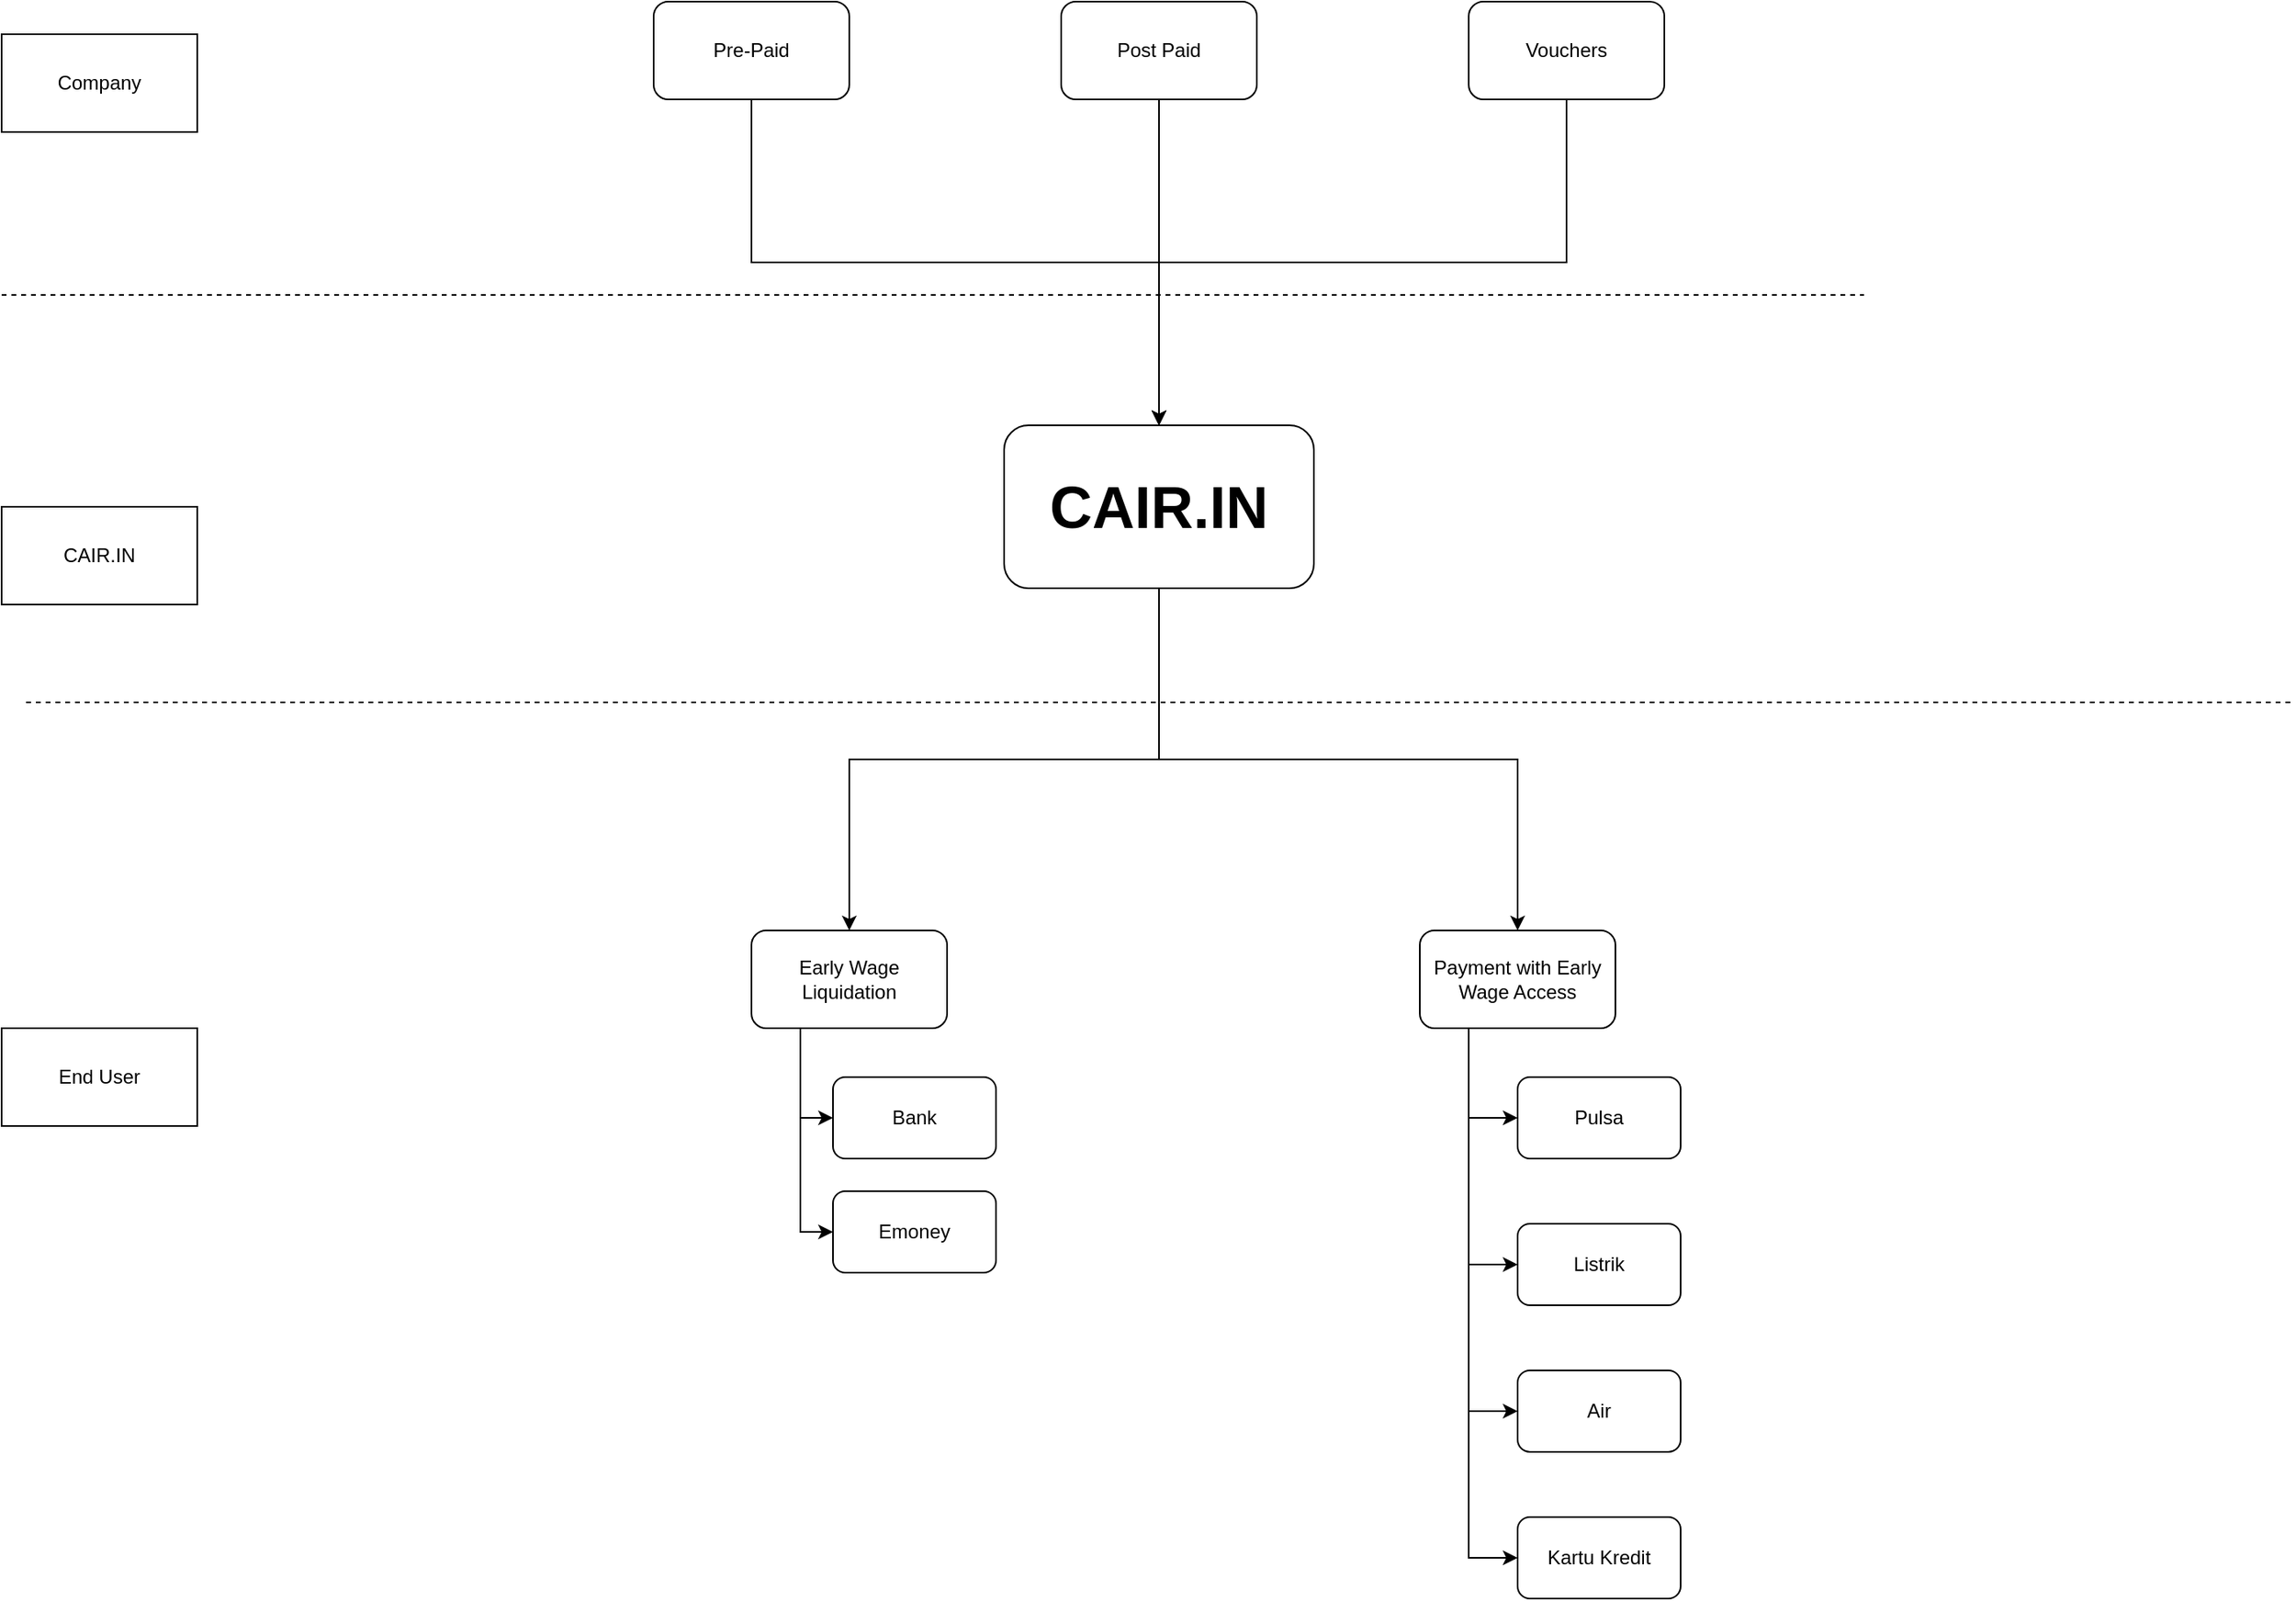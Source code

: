<mxfile version="16.5.3" type="github">
  <diagram id="juJUYdhsY8R3jdccG2Nd" name="Page-1">
    <mxGraphModel dx="1738" dy="1022" grid="1" gridSize="10" guides="1" tooltips="1" connect="1" arrows="1" fold="1" page="1" pageScale="1" pageWidth="850" pageHeight="1100" math="0" shadow="0">
      <root>
        <mxCell id="0" />
        <mxCell id="1" parent="0" />
        <mxCell id="P8W1ZzxDksONGK-kBhTN-12" style="edgeStyle=orthogonalEdgeStyle;rounded=0;orthogonalLoop=1;jettySize=auto;html=1;exitX=0.5;exitY=1;exitDx=0;exitDy=0;entryX=0.5;entryY=0;entryDx=0;entryDy=0;" edge="1" parent="1" source="P8W1ZzxDksONGK-kBhTN-1" target="P8W1ZzxDksONGK-kBhTN-3">
          <mxGeometry relative="1" as="geometry" />
        </mxCell>
        <mxCell id="P8W1ZzxDksONGK-kBhTN-13" style="edgeStyle=orthogonalEdgeStyle;rounded=0;orthogonalLoop=1;jettySize=auto;html=1;exitX=0.5;exitY=1;exitDx=0;exitDy=0;" edge="1" parent="1" source="P8W1ZzxDksONGK-kBhTN-1" target="P8W1ZzxDksONGK-kBhTN-2">
          <mxGeometry relative="1" as="geometry" />
        </mxCell>
        <mxCell id="P8W1ZzxDksONGK-kBhTN-1" value="CAIR.IN" style="rounded=1;whiteSpace=wrap;html=1;strokeWidth=1;fontSize=36;fontStyle=1" vertex="1" parent="1">
          <mxGeometry x="685" y="440" width="190" height="100" as="geometry" />
        </mxCell>
        <mxCell id="P8W1ZzxDksONGK-kBhTN-16" style="edgeStyle=orthogonalEdgeStyle;rounded=0;orthogonalLoop=1;jettySize=auto;html=1;exitX=0.25;exitY=1;exitDx=0;exitDy=0;entryX=0;entryY=0.5;entryDx=0;entryDy=0;" edge="1" parent="1" source="P8W1ZzxDksONGK-kBhTN-2" target="P8W1ZzxDksONGK-kBhTN-14">
          <mxGeometry relative="1" as="geometry" />
        </mxCell>
        <mxCell id="P8W1ZzxDksONGK-kBhTN-17" style="edgeStyle=orthogonalEdgeStyle;rounded=0;orthogonalLoop=1;jettySize=auto;html=1;exitX=0.25;exitY=1;exitDx=0;exitDy=0;entryX=0;entryY=0.5;entryDx=0;entryDy=0;" edge="1" parent="1" source="P8W1ZzxDksONGK-kBhTN-2" target="P8W1ZzxDksONGK-kBhTN-15">
          <mxGeometry relative="1" as="geometry" />
        </mxCell>
        <mxCell id="P8W1ZzxDksONGK-kBhTN-2" value="Early Wage Liquidation" style="rounded=1;whiteSpace=wrap;html=1;" vertex="1" parent="1">
          <mxGeometry x="530" y="750" width="120" height="60" as="geometry" />
        </mxCell>
        <mxCell id="P8W1ZzxDksONGK-kBhTN-8" style="edgeStyle=orthogonalEdgeStyle;rounded=0;orthogonalLoop=1;jettySize=auto;html=1;exitX=0.25;exitY=1;exitDx=0;exitDy=0;entryX=0;entryY=0.5;entryDx=0;entryDy=0;" edge="1" parent="1" source="P8W1ZzxDksONGK-kBhTN-3" target="P8W1ZzxDksONGK-kBhTN-4">
          <mxGeometry relative="1" as="geometry" />
        </mxCell>
        <mxCell id="P8W1ZzxDksONGK-kBhTN-9" style="edgeStyle=orthogonalEdgeStyle;rounded=0;orthogonalLoop=1;jettySize=auto;html=1;exitX=0.25;exitY=1;exitDx=0;exitDy=0;entryX=0;entryY=0.5;entryDx=0;entryDy=0;" edge="1" parent="1" source="P8W1ZzxDksONGK-kBhTN-3" target="P8W1ZzxDksONGK-kBhTN-5">
          <mxGeometry relative="1" as="geometry" />
        </mxCell>
        <mxCell id="P8W1ZzxDksONGK-kBhTN-10" style="edgeStyle=orthogonalEdgeStyle;rounded=0;orthogonalLoop=1;jettySize=auto;html=1;exitX=0.25;exitY=1;exitDx=0;exitDy=0;entryX=0;entryY=0.5;entryDx=0;entryDy=0;" edge="1" parent="1" source="P8W1ZzxDksONGK-kBhTN-3" target="P8W1ZzxDksONGK-kBhTN-6">
          <mxGeometry relative="1" as="geometry" />
        </mxCell>
        <mxCell id="P8W1ZzxDksONGK-kBhTN-11" style="edgeStyle=orthogonalEdgeStyle;rounded=0;orthogonalLoop=1;jettySize=auto;html=1;exitX=0.25;exitY=1;exitDx=0;exitDy=0;entryX=0;entryY=0.5;entryDx=0;entryDy=0;" edge="1" parent="1" source="P8W1ZzxDksONGK-kBhTN-3" target="P8W1ZzxDksONGK-kBhTN-7">
          <mxGeometry relative="1" as="geometry" />
        </mxCell>
        <mxCell id="P8W1ZzxDksONGK-kBhTN-3" value="Payment with Early Wage Access" style="rounded=1;whiteSpace=wrap;html=1;" vertex="1" parent="1">
          <mxGeometry x="940" y="750" width="120" height="60" as="geometry" />
        </mxCell>
        <mxCell id="P8W1ZzxDksONGK-kBhTN-4" value="Pulsa" style="rounded=1;whiteSpace=wrap;html=1;" vertex="1" parent="1">
          <mxGeometry x="1000" y="840" width="100" height="50" as="geometry" />
        </mxCell>
        <mxCell id="P8W1ZzxDksONGK-kBhTN-5" value="Listrik" style="rounded=1;whiteSpace=wrap;html=1;" vertex="1" parent="1">
          <mxGeometry x="1000" y="930" width="100" height="50" as="geometry" />
        </mxCell>
        <mxCell id="P8W1ZzxDksONGK-kBhTN-6" value="Air" style="rounded=1;whiteSpace=wrap;html=1;" vertex="1" parent="1">
          <mxGeometry x="1000" y="1020" width="100" height="50" as="geometry" />
        </mxCell>
        <mxCell id="P8W1ZzxDksONGK-kBhTN-7" value="Kartu Kredit" style="rounded=1;whiteSpace=wrap;html=1;" vertex="1" parent="1">
          <mxGeometry x="1000" y="1110" width="100" height="50" as="geometry" />
        </mxCell>
        <mxCell id="P8W1ZzxDksONGK-kBhTN-14" value="Bank" style="rounded=1;whiteSpace=wrap;html=1;" vertex="1" parent="1">
          <mxGeometry x="580" y="840" width="100" height="50" as="geometry" />
        </mxCell>
        <mxCell id="P8W1ZzxDksONGK-kBhTN-15" value="Emoney" style="rounded=1;whiteSpace=wrap;html=1;" vertex="1" parent="1">
          <mxGeometry x="580" y="910" width="100" height="50" as="geometry" />
        </mxCell>
        <mxCell id="P8W1ZzxDksONGK-kBhTN-20" style="edgeStyle=orthogonalEdgeStyle;rounded=0;orthogonalLoop=1;jettySize=auto;html=1;exitX=0.5;exitY=1;exitDx=0;exitDy=0;" edge="1" parent="1" source="P8W1ZzxDksONGK-kBhTN-18" target="P8W1ZzxDksONGK-kBhTN-1">
          <mxGeometry relative="1" as="geometry" />
        </mxCell>
        <mxCell id="P8W1ZzxDksONGK-kBhTN-18" value="Pre-Paid" style="rounded=1;whiteSpace=wrap;html=1;" vertex="1" parent="1">
          <mxGeometry x="470" y="180" width="120" height="60" as="geometry" />
        </mxCell>
        <mxCell id="P8W1ZzxDksONGK-kBhTN-21" style="edgeStyle=orthogonalEdgeStyle;rounded=0;orthogonalLoop=1;jettySize=auto;html=1;exitX=0.5;exitY=1;exitDx=0;exitDy=0;" edge="1" parent="1" source="P8W1ZzxDksONGK-kBhTN-19" target="P8W1ZzxDksONGK-kBhTN-1">
          <mxGeometry relative="1" as="geometry" />
        </mxCell>
        <mxCell id="P8W1ZzxDksONGK-kBhTN-19" value="Post Paid" style="rounded=1;whiteSpace=wrap;html=1;" vertex="1" parent="1">
          <mxGeometry x="720" y="180" width="120" height="60" as="geometry" />
        </mxCell>
        <mxCell id="P8W1ZzxDksONGK-kBhTN-23" value="Company" style="rounded=0;whiteSpace=wrap;html=1;" vertex="1" parent="1">
          <mxGeometry x="70" y="200" width="120" height="60" as="geometry" />
        </mxCell>
        <mxCell id="P8W1ZzxDksONGK-kBhTN-24" value="CAIR.IN" style="rounded=0;whiteSpace=wrap;html=1;" vertex="1" parent="1">
          <mxGeometry x="70" y="490" width="120" height="60" as="geometry" />
        </mxCell>
        <mxCell id="P8W1ZzxDksONGK-kBhTN-25" value="End User" style="rounded=0;whiteSpace=wrap;html=1;" vertex="1" parent="1">
          <mxGeometry x="70" y="810" width="120" height="60" as="geometry" />
        </mxCell>
        <mxCell id="P8W1ZzxDksONGK-kBhTN-27" style="edgeStyle=orthogonalEdgeStyle;rounded=0;orthogonalLoop=1;jettySize=auto;html=1;exitX=0.5;exitY=1;exitDx=0;exitDy=0;entryX=0.5;entryY=0;entryDx=0;entryDy=0;" edge="1" parent="1" source="P8W1ZzxDksONGK-kBhTN-26" target="P8W1ZzxDksONGK-kBhTN-1">
          <mxGeometry relative="1" as="geometry" />
        </mxCell>
        <mxCell id="P8W1ZzxDksONGK-kBhTN-26" value="Vouchers" style="rounded=1;whiteSpace=wrap;html=1;" vertex="1" parent="1">
          <mxGeometry x="970" y="180" width="120" height="60" as="geometry" />
        </mxCell>
        <mxCell id="P8W1ZzxDksONGK-kBhTN-28" value="" style="endArrow=none;dashed=1;html=1;rounded=0;" edge="1" parent="1">
          <mxGeometry width="50" height="50" relative="1" as="geometry">
            <mxPoint x="70" y="360" as="sourcePoint" />
            <mxPoint x="1460" y="360" as="targetPoint" />
          </mxGeometry>
        </mxCell>
        <mxCell id="P8W1ZzxDksONGK-kBhTN-29" value="" style="endArrow=none;dashed=1;html=1;rounded=0;" edge="1" parent="1">
          <mxGeometry width="50" height="50" relative="1" as="geometry">
            <mxPoint x="85" y="610" as="sourcePoint" />
            <mxPoint x="1475" y="610" as="targetPoint" />
          </mxGeometry>
        </mxCell>
      </root>
    </mxGraphModel>
  </diagram>
</mxfile>
